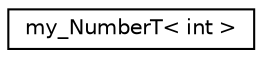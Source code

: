 digraph "Graphical Class Hierarchy"
{
  edge [fontname="Helvetica",fontsize="10",labelfontname="Helvetica",labelfontsize="10"];
  node [fontname="Helvetica",fontsize="10",shape=record];
  rankdir="LR";
  Node1 [label="my_NumberT\< int \>",height=0.2,width=0.4,color="black", fillcolor="white", style="filled",URL="$classmy___number_t.html"];
}
